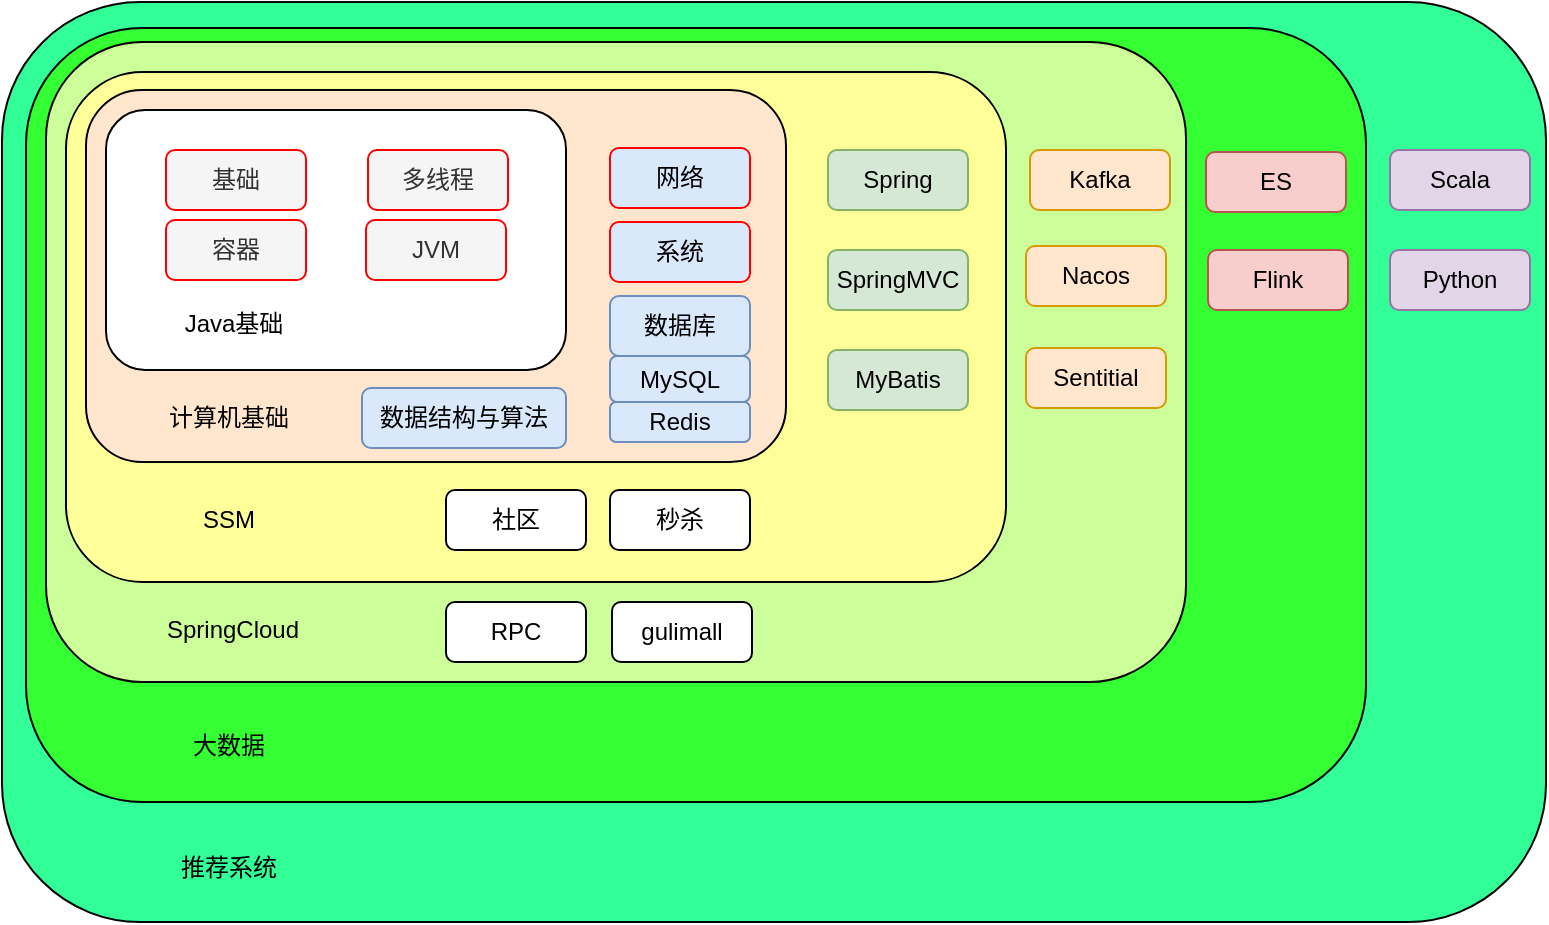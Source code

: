 <mxfile version="17.1.0" type="github">
  <diagram id="prtHgNgQTEPvFCAcTncT" name="Page-1">
    <mxGraphModel dx="1117" dy="623" grid="1" gridSize="10" guides="1" tooltips="1" connect="1" arrows="1" fold="1" page="1" pageScale="1" pageWidth="827" pageHeight="1169" math="0" shadow="0">
      <root>
        <mxCell id="0" />
        <mxCell id="1" parent="0" />
        <mxCell id="YJeK3eodqo3O1_8G_3Jh-46" value="" style="rounded=1;whiteSpace=wrap;html=1;fillColor=#33FF99;" parent="1" vertex="1">
          <mxGeometry x="518" y="220" width="772" height="460" as="geometry" />
        </mxCell>
        <mxCell id="YJeK3eodqo3O1_8G_3Jh-37" value="" style="rounded=1;whiteSpace=wrap;html=1;fillColor=#33FF33;" parent="1" vertex="1">
          <mxGeometry x="530" y="233" width="670" height="387" as="geometry" />
        </mxCell>
        <mxCell id="YJeK3eodqo3O1_8G_3Jh-31" value="" style="rounded=1;whiteSpace=wrap;html=1;fillColor=#CCFF99;" parent="1" vertex="1">
          <mxGeometry x="540" y="240" width="570" height="320" as="geometry" />
        </mxCell>
        <mxCell id="YJeK3eodqo3O1_8G_3Jh-12" value="" style="rounded=1;whiteSpace=wrap;html=1;fillColor=#FFFF99;" parent="1" vertex="1">
          <mxGeometry x="550" y="255" width="470" height="255" as="geometry" />
        </mxCell>
        <mxCell id="YJeK3eodqo3O1_8G_3Jh-13" value="" style="rounded=1;whiteSpace=wrap;html=1;fillColor=#FFE6CC;" parent="1" vertex="1">
          <mxGeometry x="560" y="264" width="350" height="186" as="geometry" />
        </mxCell>
        <mxCell id="YJeK3eodqo3O1_8G_3Jh-14" value="计算机基础" style="text;html=1;strokeColor=none;fillColor=none;align=center;verticalAlign=middle;whiteSpace=wrap;rounded=0;" parent="1" vertex="1">
          <mxGeometry x="599" y="413" width="65" height="30" as="geometry" />
        </mxCell>
        <mxCell id="YJeK3eodqo3O1_8G_3Jh-15" value="" style="rounded=1;whiteSpace=wrap;html=1;" parent="1" vertex="1">
          <mxGeometry x="570" y="274" width="230" height="130" as="geometry" />
        </mxCell>
        <mxCell id="YJeK3eodqo3O1_8G_3Jh-16" value="基础" style="rounded=1;whiteSpace=wrap;html=1;fillColor=#f5f5f5;fontColor=#333333;strokeColor=#FF0000;" parent="1" vertex="1">
          <mxGeometry x="600" y="294" width="70" height="30" as="geometry" />
        </mxCell>
        <mxCell id="YJeK3eodqo3O1_8G_3Jh-17" value="容器" style="rounded=1;whiteSpace=wrap;html=1;fillColor=#f5f5f5;fontColor=#333333;strokeColor=#FF0000;" parent="1" vertex="1">
          <mxGeometry x="600" y="329" width="70" height="30" as="geometry" />
        </mxCell>
        <mxCell id="YJeK3eodqo3O1_8G_3Jh-18" value="多线程" style="rounded=1;whiteSpace=wrap;html=1;fillColor=#f5f5f5;fontColor=#333333;strokeColor=#FF0000;" parent="1" vertex="1">
          <mxGeometry x="701" y="294" width="70" height="30" as="geometry" />
        </mxCell>
        <mxCell id="YJeK3eodqo3O1_8G_3Jh-19" value="JVM" style="rounded=1;whiteSpace=wrap;html=1;fillColor=#f5f5f5;fontColor=#333333;strokeColor=#FF0000;" parent="1" vertex="1">
          <mxGeometry x="700" y="329" width="70" height="30" as="geometry" />
        </mxCell>
        <mxCell id="YJeK3eodqo3O1_8G_3Jh-20" value="Java基础" style="text;html=1;strokeColor=none;fillColor=none;align=center;verticalAlign=middle;whiteSpace=wrap;rounded=0;" parent="1" vertex="1">
          <mxGeometry x="604" y="366" width="60" height="30" as="geometry" />
        </mxCell>
        <mxCell id="YJeK3eodqo3O1_8G_3Jh-21" value="网络" style="rounded=1;whiteSpace=wrap;html=1;fillColor=#dae8fc;strokeColor=#FF0000;" parent="1" vertex="1">
          <mxGeometry x="822" y="293" width="70" height="30" as="geometry" />
        </mxCell>
        <mxCell id="YJeK3eodqo3O1_8G_3Jh-22" value="系统" style="rounded=1;whiteSpace=wrap;html=1;fillColor=#dae8fc;strokeColor=#FF0000;" parent="1" vertex="1">
          <mxGeometry x="822" y="330" width="70" height="30" as="geometry" />
        </mxCell>
        <mxCell id="YJeK3eodqo3O1_8G_3Jh-23" value="数据库" style="rounded=1;whiteSpace=wrap;html=1;fillColor=#dae8fc;strokeColor=#6c8ebf;" parent="1" vertex="1">
          <mxGeometry x="822" y="367" width="70" height="30" as="geometry" />
        </mxCell>
        <mxCell id="YJeK3eodqo3O1_8G_3Jh-24" value="SSM" style="text;html=1;strokeColor=none;fillColor=none;align=center;verticalAlign=middle;whiteSpace=wrap;rounded=0;" parent="1" vertex="1">
          <mxGeometry x="599" y="464" width="65" height="30" as="geometry" />
        </mxCell>
        <mxCell id="YJeK3eodqo3O1_8G_3Jh-26" value="SpringMVC" style="rounded=1;whiteSpace=wrap;html=1;fillColor=#d5e8d4;strokeColor=#82b366;" parent="1" vertex="1">
          <mxGeometry x="931" y="344" width="70" height="30" as="geometry" />
        </mxCell>
        <mxCell id="YJeK3eodqo3O1_8G_3Jh-27" value="MyBatis" style="rounded=1;whiteSpace=wrap;html=1;fillColor=#d5e8d4;strokeColor=#82b366;" parent="1" vertex="1">
          <mxGeometry x="931" y="394" width="70" height="30" as="geometry" />
        </mxCell>
        <mxCell id="YJeK3eodqo3O1_8G_3Jh-28" value="Spring" style="rounded=1;whiteSpace=wrap;html=1;fillColor=#d5e8d4;strokeColor=#82b366;" parent="1" vertex="1">
          <mxGeometry x="931" y="294" width="70" height="30" as="geometry" />
        </mxCell>
        <mxCell id="YJeK3eodqo3O1_8G_3Jh-29" value="社区" style="rounded=1;whiteSpace=wrap;html=1;" parent="1" vertex="1">
          <mxGeometry x="740" y="464" width="70" height="30" as="geometry" />
        </mxCell>
        <mxCell id="YJeK3eodqo3O1_8G_3Jh-30" value="秒杀" style="rounded=1;whiteSpace=wrap;html=1;" parent="1" vertex="1">
          <mxGeometry x="822" y="464" width="70" height="30" as="geometry" />
        </mxCell>
        <mxCell id="YJeK3eodqo3O1_8G_3Jh-32" value="SpringCloud" style="text;html=1;strokeColor=none;fillColor=none;align=center;verticalAlign=middle;whiteSpace=wrap;rounded=0;" parent="1" vertex="1">
          <mxGeometry x="601" y="519" width="65" height="30" as="geometry" />
        </mxCell>
        <mxCell id="YJeK3eodqo3O1_8G_3Jh-33" value="ES" style="rounded=1;whiteSpace=wrap;html=1;fillColor=#f8cecc;strokeColor=#b85450;" parent="1" vertex="1">
          <mxGeometry x="1120" y="295" width="70" height="30" as="geometry" />
        </mxCell>
        <mxCell id="YJeK3eodqo3O1_8G_3Jh-34" value="Nacos" style="rounded=1;whiteSpace=wrap;html=1;fillColor=#ffe6cc;strokeColor=#d79b00;" parent="1" vertex="1">
          <mxGeometry x="1030" y="342" width="70" height="30" as="geometry" />
        </mxCell>
        <mxCell id="YJeK3eodqo3O1_8G_3Jh-35" value="Sentitial" style="rounded=1;whiteSpace=wrap;html=1;fillColor=#ffe6cc;strokeColor=#d79b00;" parent="1" vertex="1">
          <mxGeometry x="1030" y="393" width="70" height="30" as="geometry" />
        </mxCell>
        <mxCell id="YJeK3eodqo3O1_8G_3Jh-38" value="大数据" style="text;html=1;strokeColor=none;fillColor=none;align=center;verticalAlign=middle;whiteSpace=wrap;rounded=0;" parent="1" vertex="1">
          <mxGeometry x="599" y="577" width="65" height="30" as="geometry" />
        </mxCell>
        <mxCell id="YJeK3eodqo3O1_8G_3Jh-39" value="Kafka" style="rounded=1;whiteSpace=wrap;html=1;fillColor=#ffe6cc;strokeColor=#d79b00;" parent="1" vertex="1">
          <mxGeometry x="1032" y="294" width="70" height="30" as="geometry" />
        </mxCell>
        <mxCell id="YJeK3eodqo3O1_8G_3Jh-40" value="Flink" style="rounded=1;whiteSpace=wrap;html=1;fillColor=#f8cecc;strokeColor=#b85450;" parent="1" vertex="1">
          <mxGeometry x="1121" y="344" width="70" height="30" as="geometry" />
        </mxCell>
        <mxCell id="YJeK3eodqo3O1_8G_3Jh-41" value="数据结构与算法" style="rounded=1;whiteSpace=wrap;html=1;fillColor=#dae8fc;strokeColor=#6c8ebf;" parent="1" vertex="1">
          <mxGeometry x="698" y="413" width="102" height="30" as="geometry" />
        </mxCell>
        <mxCell id="YJeK3eodqo3O1_8G_3Jh-44" value="RPC" style="rounded=1;whiteSpace=wrap;html=1;" parent="1" vertex="1">
          <mxGeometry x="740" y="520" width="70" height="30" as="geometry" />
        </mxCell>
        <mxCell id="YJeK3eodqo3O1_8G_3Jh-45" value="gulimall" style="rounded=1;whiteSpace=wrap;html=1;" parent="1" vertex="1">
          <mxGeometry x="823" y="520" width="70" height="30" as="geometry" />
        </mxCell>
        <mxCell id="YJeK3eodqo3O1_8G_3Jh-47" value="推荐系统" style="text;html=1;strokeColor=none;fillColor=none;align=center;verticalAlign=middle;whiteSpace=wrap;rounded=0;" parent="1" vertex="1">
          <mxGeometry x="599" y="638" width="65" height="30" as="geometry" />
        </mxCell>
        <mxCell id="YJeK3eodqo3O1_8G_3Jh-48" value="Scala" style="rounded=1;whiteSpace=wrap;html=1;fillColor=#e1d5e7;strokeColor=#9673a6;" parent="1" vertex="1">
          <mxGeometry x="1212" y="294" width="70" height="30" as="geometry" />
        </mxCell>
        <mxCell id="AX0DvxBwMDPVRY_ftV9f-2" value="MySQL" style="rounded=1;whiteSpace=wrap;html=1;fillColor=#dae8fc;strokeColor=#6c8ebf;" vertex="1" parent="1">
          <mxGeometry x="822" y="397" width="70" height="23" as="geometry" />
        </mxCell>
        <mxCell id="AX0DvxBwMDPVRY_ftV9f-3" value="Redis" style="rounded=1;whiteSpace=wrap;html=1;fillColor=#dae8fc;strokeColor=#6c8ebf;" vertex="1" parent="1">
          <mxGeometry x="822" y="420" width="70" height="20" as="geometry" />
        </mxCell>
        <mxCell id="AX0DvxBwMDPVRY_ftV9f-4" value="Python" style="rounded=1;whiteSpace=wrap;html=1;fillColor=#e1d5e7;strokeColor=#9673a6;" vertex="1" parent="1">
          <mxGeometry x="1212" y="344" width="70" height="30" as="geometry" />
        </mxCell>
      </root>
    </mxGraphModel>
  </diagram>
</mxfile>
